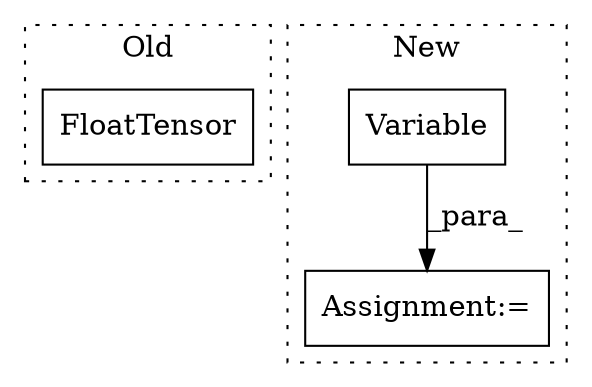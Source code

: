 digraph G {
subgraph cluster0 {
1 [label="FloatTensor" a="32" s="3087,3113" l="12,1" shape="box"];
label = "Old";
style="dotted";
}
subgraph cluster1 {
2 [label="Variable" a="32" s="3326,3340" l="9,1" shape="box"];
3 [label="Assignment:=" a="7" s="3325" l="1" shape="box"];
label = "New";
style="dotted";
}
2 -> 3 [label="_para_"];
}